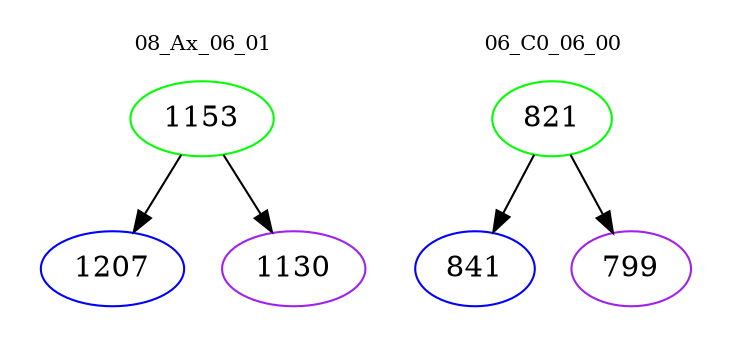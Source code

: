 digraph{
subgraph cluster_0 {
color = white
label = "08_Ax_06_01";
fontsize=10;
T0_1153 [label="1153", color="green"]
T0_1153 -> T0_1207 [color="black"]
T0_1207 [label="1207", color="blue"]
T0_1153 -> T0_1130 [color="black"]
T0_1130 [label="1130", color="purple"]
}
subgraph cluster_1 {
color = white
label = "06_C0_06_00";
fontsize=10;
T1_821 [label="821", color="green"]
T1_821 -> T1_841 [color="black"]
T1_841 [label="841", color="blue"]
T1_821 -> T1_799 [color="black"]
T1_799 [label="799", color="purple"]
}
}
